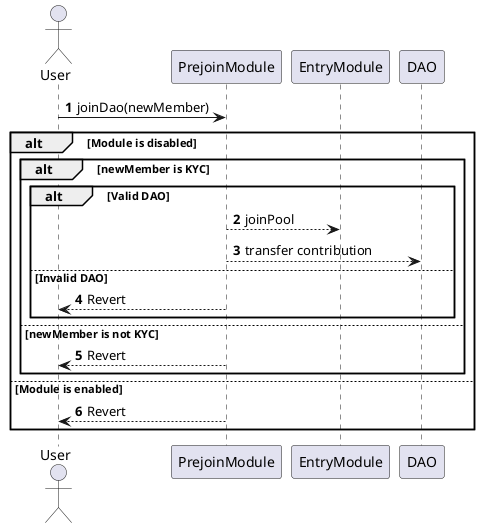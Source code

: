 @startuml Join Dao
autonumber

actor User

User -> PrejoinModule: joinDao(newMember)

alt Module is disabled
    alt newMember is KYC    
        alt Valid DAO

            PrejoinModule --> EntryModule: joinPool
            PrejoinModule --> DAO: transfer contribution

        else Invalid DAO
            PrejoinModule --> User: Revert
        end

    else newMember is not KYC
        PrejoinModule --> User: Revert
    end

else Module is enabled
    PrejoinModule --> User: Revert
end

@enduml
